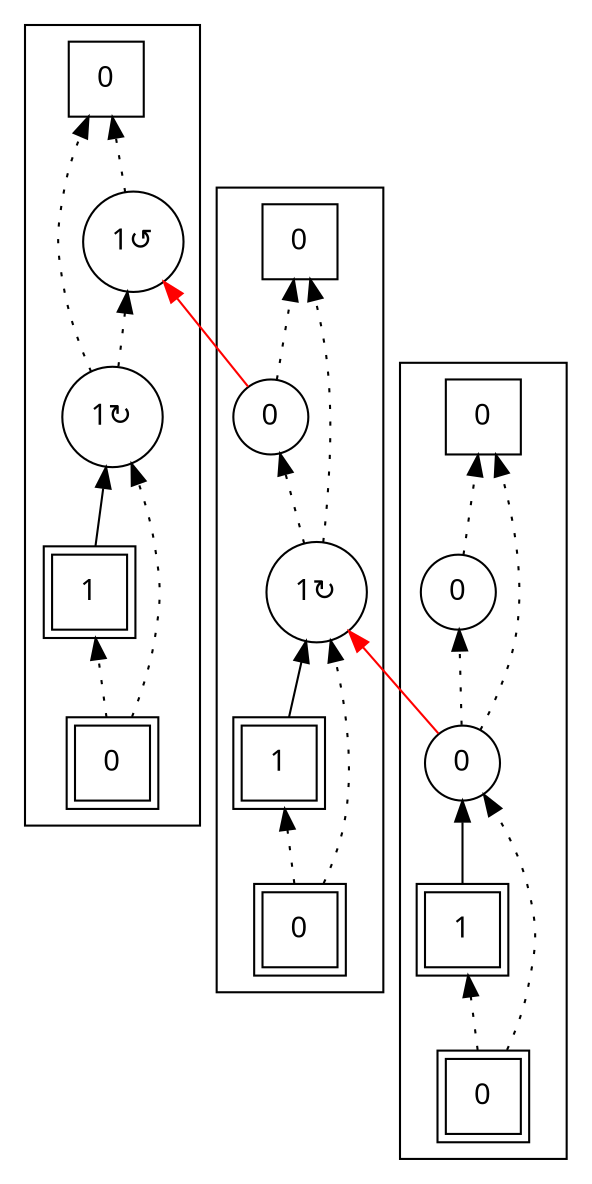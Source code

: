 digraph G {
rankdir = BT;
subgraph cluster_Player1X1XGround0X1XSausage10X1XSausage00X1XIsland0X1X {
Node [ fontname="Apple Symbols"];
Player1X1XGround0X1XSausage10X1XSausage00X1XIsland0X1X_Player[ label ="1"  shape=square peripheries=2 ];
Player1X1XGround0X1XSausage10X1XSausage00X1XIsland0X1X_Ground[ label ="0"  shape=square peripheries=2 ];
Player1X1XGround0X1XSausage10X1XSausage00X1XIsland0X1X_Sausage1[ label ="0"  shape=circle ];
Player1X1XGround0X1XSausage10X1XSausage00X1XIsland0X1X_Sausage0[ label ="0"  shape=circle ];
Player1X1XGround0X1XSausage10X1XSausage00X1XIsland0X1X_Island[ label ="0"  shape=square ];
	"Player1X1XGround0X1XSausage10X1XSausage00X1XIsland0X1X_Ground" -> "Player1X1XGround0X1XSausage10X1XSausage00X1XIsland0X1X_Player" [style=dotted];
	"Player1X1XGround0X1XSausage10X1XSausage00X1XIsland0X1X_Player" -> "Player1X1XGround0X1XSausage10X1XSausage00X1XIsland0X1X_Sausage1";
	"Player1X1XGround0X1XSausage10X1XSausage00X1XIsland0X1X_Ground" -> "Player1X1XGround0X1XSausage10X1XSausage00X1XIsland0X1X_Sausage1" [style=dotted];
	"Player1X1XGround0X1XSausage10X1XSausage00X1XIsland0X1X_Sausage1" -> "Player1X1XGround0X1XSausage10X1XSausage00X1XIsland0X1X_Sausage0" [style=dotted];
	"Player1X1XGround0X1XSausage10X1XSausage00X1XIsland0X1X_Sausage1" -> "Player1X1XGround0X1XSausage10X1XSausage00X1XIsland0X1X_Island" [style=dotted];
	"Player1X1XGround0X1XSausage10X1XSausage00X1XIsland0X1X_Sausage0" -> "Player1X1XGround0X1XSausage10X1XSausage00X1XIsland0X1X_Island" [style=dotted];
}
subgraph cluster_Player1X1XGround0X1XSausage11X2XSausage00X1XIsland0X1X {
Node [ fontname="Apple Symbols"];
Player1X1XGround0X1XSausage11X2XSausage00X1XIsland0X1X_Player[ label ="1"  shape=square peripheries=2 ];
Player1X1XGround0X1XSausage11X2XSausage00X1XIsland0X1X_Ground[ label ="0"  shape=square peripheries=2 ];
Player1X1XGround0X1XSausage11X2XSausage00X1XIsland0X1X_Sausage1[ label ="1&#8635;"  shape=circle ];
Player1X1XGround0X1XSausage11X2XSausage00X1XIsland0X1X_Sausage0[ label ="0"  shape=circle ];
Player1X1XGround0X1XSausage11X2XSausage00X1XIsland0X1X_Island[ label ="0"  shape=square ];
	"Player1X1XGround0X1XSausage11X2XSausage00X1XIsland0X1X_Ground" -> "Player1X1XGround0X1XSausage11X2XSausage00X1XIsland0X1X_Player" [style=dotted];
	"Player1X1XGround0X1XSausage11X2XSausage00X1XIsland0X1X_Player" -> "Player1X1XGround0X1XSausage11X2XSausage00X1XIsland0X1X_Sausage1";
	"Player1X1XGround0X1XSausage11X2XSausage00X1XIsland0X1X_Ground" -> "Player1X1XGround0X1XSausage11X2XSausage00X1XIsland0X1X_Sausage1" [style=dotted];
	"Player1X1XGround0X1XSausage11X2XSausage00X1XIsland0X1X_Sausage1" -> "Player1X1XGround0X1XSausage11X2XSausage00X1XIsland0X1X_Sausage0" [style=dotted];
	"Player1X1XGround0X1XSausage11X2XSausage00X1XIsland0X1X_Sausage1" -> "Player1X1XGround0X1XSausage11X2XSausage00X1XIsland0X1X_Island" [style=dotted];
	"Player1X1XGround0X1XSausage11X2XSausage00X1XIsland0X1X_Sausage0" -> "Player1X1XGround0X1XSausage11X2XSausage00X1XIsland0X1X_Island" [style=dotted];
}
subgraph cluster_Player1X1XGround0X1XSausage11X2XSausage01X0XIsland0X1X {
Node [ fontname="Apple Symbols"];
Player1X1XGround0X1XSausage11X2XSausage01X0XIsland0X1X_Player[ label ="1"  shape=square peripheries=2 ];
Player1X1XGround0X1XSausage11X2XSausage01X0XIsland0X1X_Ground[ label ="0"  shape=square peripheries=2 ];
Player1X1XGround0X1XSausage11X2XSausage01X0XIsland0X1X_Sausage1[ label ="1&#8635;"  shape=circle ];
Player1X1XGround0X1XSausage11X2XSausage01X0XIsland0X1X_Sausage0[ label ="1&#8634;"  shape=circle ];
Player1X1XGround0X1XSausage11X2XSausage01X0XIsland0X1X_Island[ label ="0"  shape=square ];
	"Player1X1XGround0X1XSausage11X2XSausage01X0XIsland0X1X_Ground" -> "Player1X1XGround0X1XSausage11X2XSausage01X0XIsland0X1X_Player" [style=dotted];
	"Player1X1XGround0X1XSausage11X2XSausage01X0XIsland0X1X_Player" -> "Player1X1XGround0X1XSausage11X2XSausage01X0XIsland0X1X_Sausage1";
	"Player1X1XGround0X1XSausage11X2XSausage01X0XIsland0X1X_Ground" -> "Player1X1XGround0X1XSausage11X2XSausage01X0XIsland0X1X_Sausage1" [style=dotted];
	"Player1X1XGround0X1XSausage11X2XSausage01X0XIsland0X1X_Sausage1" -> "Player1X1XGround0X1XSausage11X2XSausage01X0XIsland0X1X_Sausage0" [style=dotted];
	"Player1X1XGround0X1XSausage11X2XSausage01X0XIsland0X1X_Sausage1" -> "Player1X1XGround0X1XSausage11X2XSausage01X0XIsland0X1X_Island" [style=dotted];
	"Player1X1XGround0X1XSausage11X2XSausage01X0XIsland0X1X_Sausage0" -> "Player1X1XGround0X1XSausage11X2XSausage01X0XIsland0X1X_Island" [style=dotted];
}
	"Player1X1XGround0X1XSausage10X1XSausage00X1XIsland0X1X_Sausage1" -> "Player1X1XGround0X1XSausage11X2XSausage00X1XIsland0X1X_Sausage1" [ ltail = Player1X1XGround0X1XSausage10X1XSausage00X1XIsland0X1X_Sausage1 rtail = Player1X1XGround0X1XSausage11X2XSausage00X1XIsland0X1X_Sausage1 color=red ];
	"Player1X1XGround0X1XSausage11X2XSausage00X1XIsland0X1X_Sausage0" -> "Player1X1XGround0X1XSausage11X2XSausage01X0XIsland0X1X_Sausage0" [ ltail = Player1X1XGround0X1XSausage11X2XSausage00X1XIsland0X1X_Sausage0 rtail = Player1X1XGround0X1XSausage11X2XSausage01X0XIsland0X1X_Sausage0 color=red ];
}